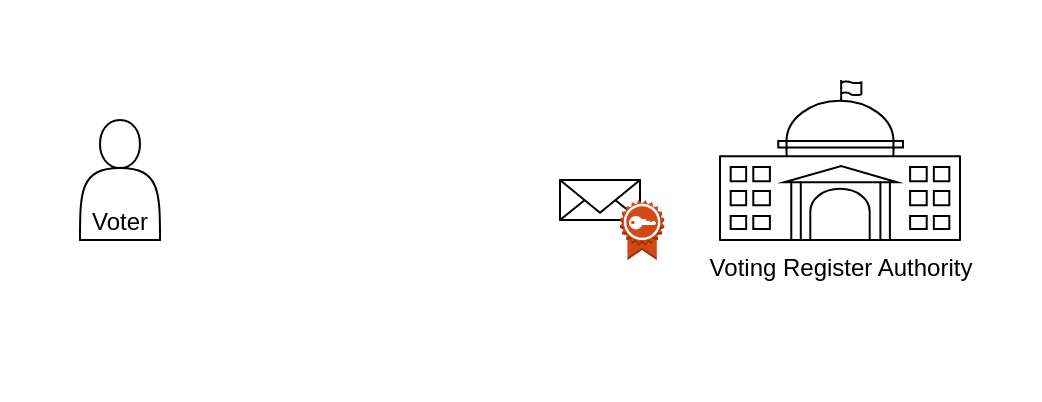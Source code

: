 <mxfile version="17.4.2" type="device"><diagram id="sNld3rZ4JpTNLqk1yw6c" name="Page-1"><mxGraphModel dx="1102" dy="977" grid="1" gridSize="10" guides="1" tooltips="1" connect="1" arrows="1" fold="1" page="1" pageScale="1" pageWidth="1169" pageHeight="827" math="0" shadow="0"><root><mxCell id="0"/><mxCell id="1" parent="0"/><mxCell id="2njohlSXD5fkP9xctuT4-1" value="" style="rounded=0;whiteSpace=wrap;html=1;fontColor=none;fillColor=none;strokeColor=none;" parent="1" vertex="1"><mxGeometry x="80" y="160" width="520" height="200" as="geometry"/></mxCell><mxCell id="AUIPKvOtoZbsu5eekdwB-1" value="Voter" style="shape=actor;whiteSpace=wrap;html=1;verticalAlign=bottom;fillColor=none;" parent="1" vertex="1"><mxGeometry x="120" y="220" width="40" height="60" as="geometry"/></mxCell><mxCell id="AUIPKvOtoZbsu5eekdwB-2" value="Voting Register Authority" style="shape=mxgraph.cisco.buildings.government_building;html=1;pointerEvents=1;dashed=0;fillColor=none;strokeColor=#000000;strokeWidth=1;verticalLabelPosition=bottom;verticalAlign=top;align=center;outlineConnect=0;" parent="1" vertex="1"><mxGeometry x="440" y="200" width="120" height="80" as="geometry"/></mxCell><mxCell id="AUIPKvOtoZbsu5eekdwB-6" value="" style="html=1;verticalLabelPosition=bottom;align=center;labelBackgroundColor=#ffffff;verticalAlign=top;strokeWidth=1;strokeColor=#000000;shadow=0;dashed=0;shape=mxgraph.ios7.icons.mail;fillColor=none;" parent="1" vertex="1"><mxGeometry x="360" y="250" width="40" height="20" as="geometry"/></mxCell><mxCell id="AUIPKvOtoZbsu5eekdwB-11" value="" style="outlineConnect=0;dashed=0;verticalLabelPosition=bottom;verticalAlign=top;align=center;html=1;shape=mxgraph.aws3.certificate;fillColor=#D34817;gradientColor=none;strokeColor=default;strokeWidth=1;" parent="1" vertex="1"><mxGeometry x="390" y="260" width="22.11" height="30" as="geometry"/></mxCell></root></mxGraphModel></diagram></mxfile>
